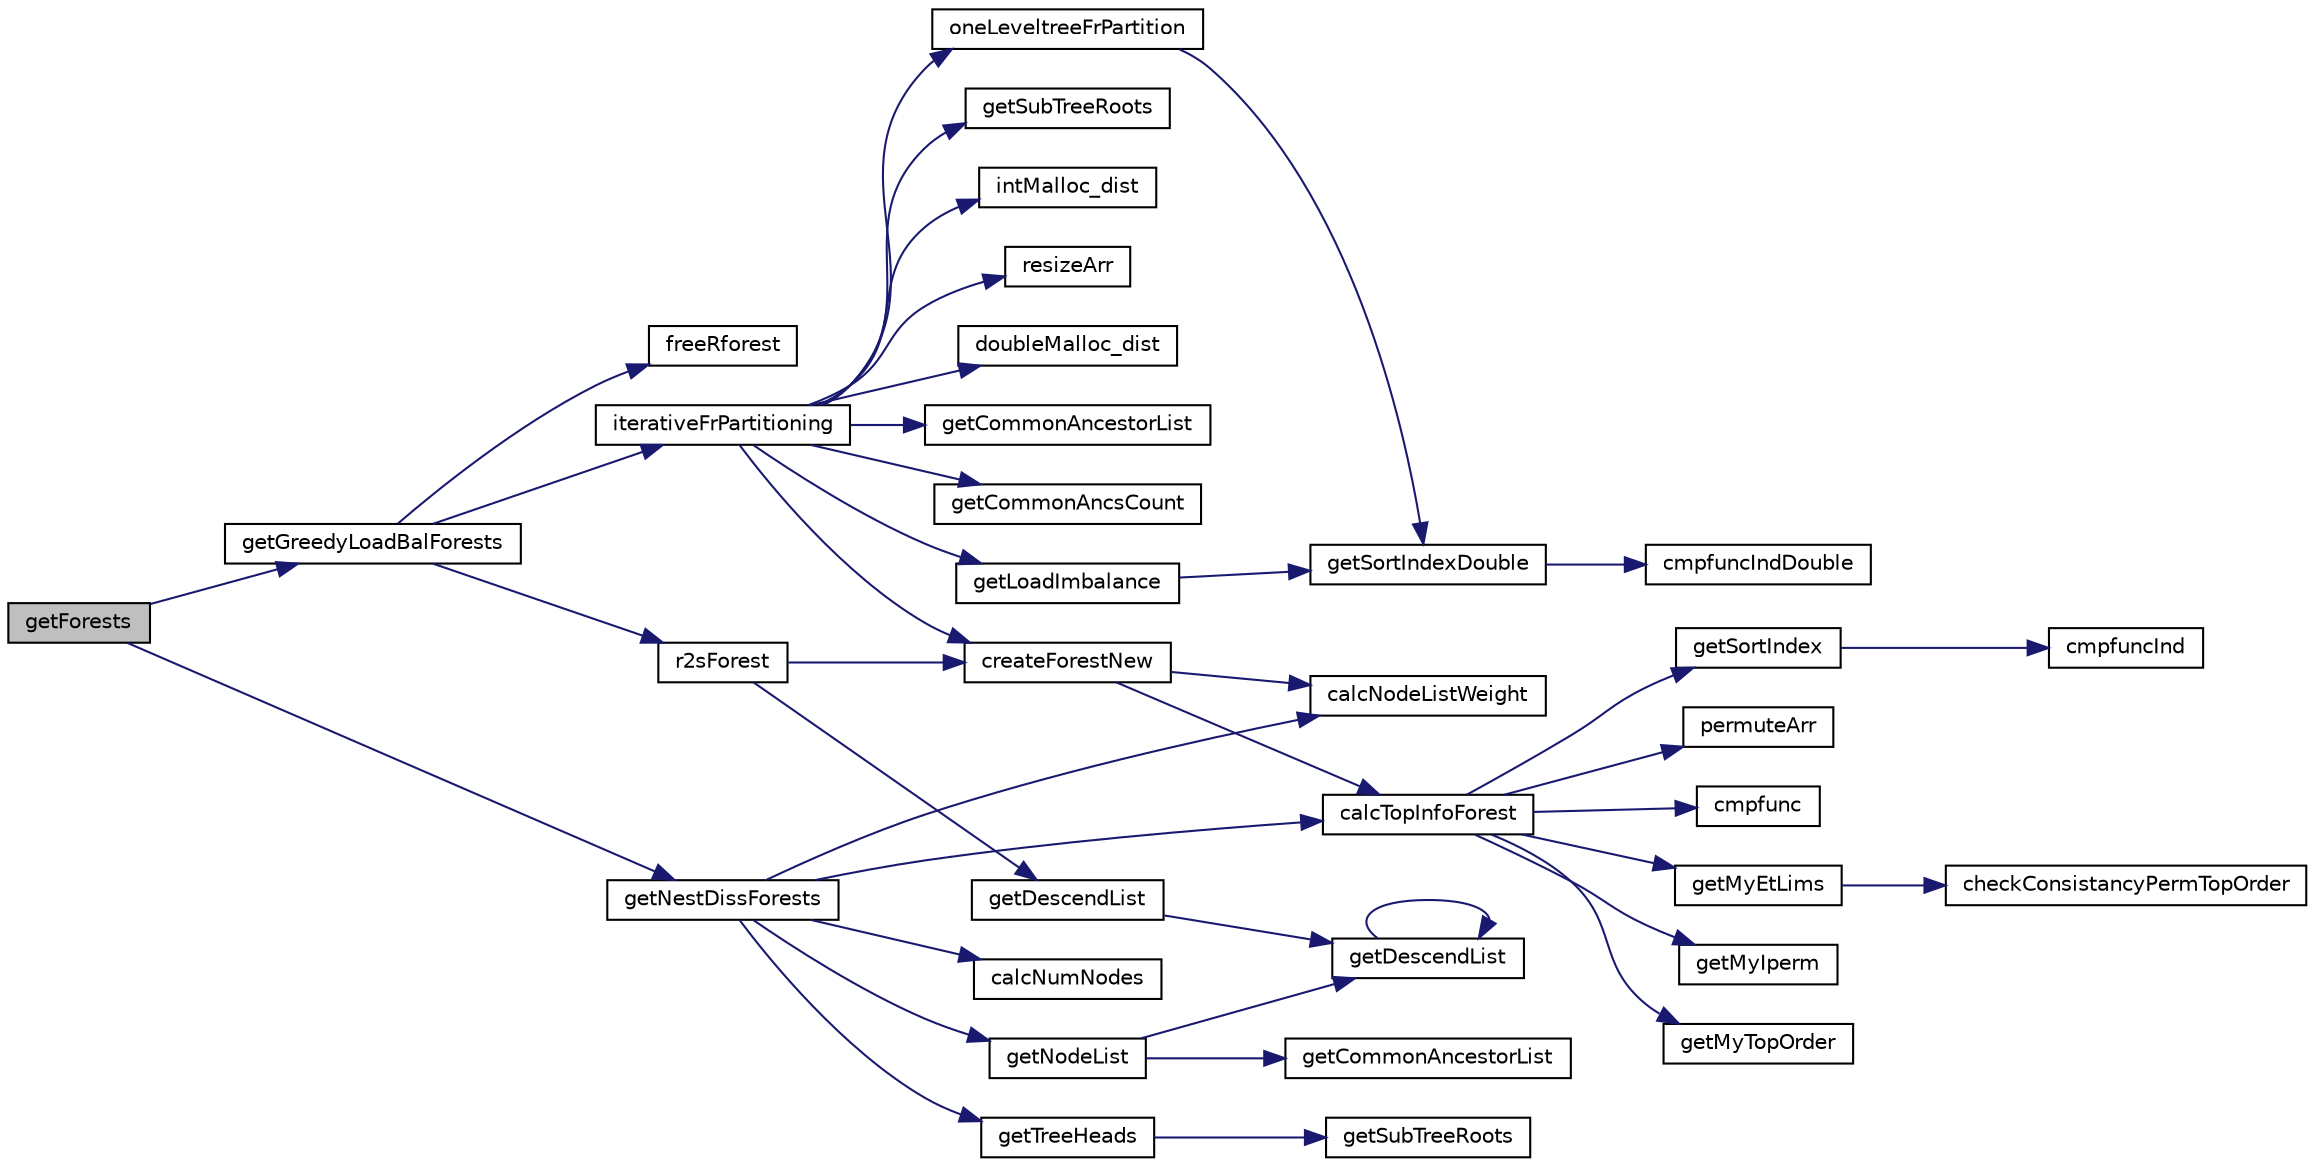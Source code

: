 digraph "getForests"
{
 // LATEX_PDF_SIZE
  edge [fontname="Helvetica",fontsize="10",labelfontname="Helvetica",labelfontsize="10"];
  node [fontname="Helvetica",fontsize="10",shape=record];
  rankdir="LR";
  Node1 [label="getForests",height=0.2,width=0.4,color="black", fillcolor="grey75", style="filled", fontcolor="black",tooltip=" "];
  Node1 -> Node2 [color="midnightblue",fontsize="10",style="solid",fontname="Helvetica"];
  Node2 [label="getGreedyLoadBalForests",height=0.2,width=0.4,color="black", fillcolor="white", style="filled",URL="$supernodalForest_8c.html#ada35b5572a2dcab65a7bf413044916ba",tooltip=" "];
  Node2 -> Node3 [color="midnightblue",fontsize="10",style="solid",fontname="Helvetica"];
  Node3 [label="freeRforest",height=0.2,width=0.4,color="black", fillcolor="white", style="filled",URL="$supernodalForest_8c.html#ae159a7e32b18209a2e0bd4a687237373",tooltip=" "];
  Node2 -> Node4 [color="midnightblue",fontsize="10",style="solid",fontname="Helvetica"];
  Node4 [label="iterativeFrPartitioning",height=0.2,width=0.4,color="black", fillcolor="white", style="filled",URL="$supernodalForest_8c.html#a5afa85ad3e12603168fb6022a5174557",tooltip=" "];
  Node4 -> Node5 [color="midnightblue",fontsize="10",style="solid",fontname="Helvetica"];
  Node5 [label="createForestNew",height=0.2,width=0.4,color="black", fillcolor="white", style="filled",URL="$supernodalForest_8c.html#ac2258a38a22aa6ddac0d5ab422addbf5",tooltip=" "];
  Node5 -> Node6 [color="midnightblue",fontsize="10",style="solid",fontname="Helvetica"];
  Node6 [label="calcNodeListWeight",height=0.2,width=0.4,color="black", fillcolor="white", style="filled",URL="$supernodalForest_8c.html#a1ea31ad90bab2a1e70c4fda1f57494e7",tooltip=" "];
  Node5 -> Node7 [color="midnightblue",fontsize="10",style="solid",fontname="Helvetica"];
  Node7 [label="calcTopInfoForest",height=0.2,width=0.4,color="black", fillcolor="white", style="filled",URL="$supernodalForest_8c.html#a6b1f8b3aff57a2252803334c72159846",tooltip=" "];
  Node7 -> Node8 [color="midnightblue",fontsize="10",style="solid",fontname="Helvetica"];
  Node8 [label="cmpfunc",height=0.2,width=0.4,color="black", fillcolor="white", style="filled",URL="$supernodalForest_8c.html#ac4b64efac6b92ff63774c58b92d0fdb5",tooltip=" "];
  Node7 -> Node9 [color="midnightblue",fontsize="10",style="solid",fontname="Helvetica"];
  Node9 [label="getMyEtLims",height=0.2,width=0.4,color="black", fillcolor="white", style="filled",URL="$superlu__defs_8h.html#adf47c7cf29437f3fbaa0a2cb0b45acf9",tooltip=" "];
  Node9 -> Node10 [color="midnightblue",fontsize="10",style="solid",fontname="Helvetica"];
  Node10 [label="checkConsistancyPermTopOrder",height=0.2,width=0.4,color="black", fillcolor="white", style="filled",URL="$supernodal__etree_8c.html#ade69581976f1eea5de07dbab3bcd2053",tooltip=" "];
  Node7 -> Node11 [color="midnightblue",fontsize="10",style="solid",fontname="Helvetica"];
  Node11 [label="getMyIperm",height=0.2,width=0.4,color="black", fillcolor="white", style="filled",URL="$superlu__defs_8h.html#a9d521c41ca56c5eb424db001c32bef6d",tooltip=" "];
  Node7 -> Node12 [color="midnightblue",fontsize="10",style="solid",fontname="Helvetica"];
  Node12 [label="getMyTopOrder",height=0.2,width=0.4,color="black", fillcolor="white", style="filled",URL="$superlu__defs_8h.html#a4fc96feae0de46df0526b06f3a23e4ff",tooltip=" "];
  Node7 -> Node13 [color="midnightblue",fontsize="10",style="solid",fontname="Helvetica"];
  Node13 [label="getSortIndex",height=0.2,width=0.4,color="black", fillcolor="white", style="filled",URL="$supernodalForest_8c.html#afcadf01d74998cfcf4581a808dd26438",tooltip=" "];
  Node13 -> Node14 [color="midnightblue",fontsize="10",style="solid",fontname="Helvetica"];
  Node14 [label="cmpfuncInd",height=0.2,width=0.4,color="black", fillcolor="white", style="filled",URL="$supernodalForest_8c.html#aa72995b238cb90540ce9f47b2af1cbe5",tooltip=" "];
  Node7 -> Node15 [color="midnightblue",fontsize="10",style="solid",fontname="Helvetica"];
  Node15 [label="permuteArr",height=0.2,width=0.4,color="black", fillcolor="white", style="filled",URL="$supernodalForest_8c.html#a7f92a196f056df03d3e7b7dfafa825a6",tooltip=" "];
  Node4 -> Node16 [color="midnightblue",fontsize="10",style="solid",fontname="Helvetica"];
  Node16 [label="doubleMalloc_dist",height=0.2,width=0.4,color="black", fillcolor="white", style="filled",URL="$dmemory__dist_8c.html#a52dc9c97e580c07ec4af763f1755a2ba",tooltip=" "];
  Node4 -> Node17 [color="midnightblue",fontsize="10",style="solid",fontname="Helvetica"];
  Node17 [label="getCommonAncestorList",height=0.2,width=0.4,color="black", fillcolor="white", style="filled",URL="$superlu__defs_8h.html#a4b12f7cc190783254bea86e208bd96d9",tooltip=" "];
  Node4 -> Node18 [color="midnightblue",fontsize="10",style="solid",fontname="Helvetica"];
  Node18 [label="getCommonAncsCount",height=0.2,width=0.4,color="black", fillcolor="white", style="filled",URL="$superlu__defs_8h.html#ac825949ef2baf80b586bc0fb30f159b0",tooltip=" "];
  Node4 -> Node19 [color="midnightblue",fontsize="10",style="solid",fontname="Helvetica"];
  Node19 [label="getLoadImbalance",height=0.2,width=0.4,color="black", fillcolor="white", style="filled",URL="$supernodalForest_8c.html#a60221a46cd1deb409550612f2af356bb",tooltip=" "];
  Node19 -> Node20 [color="midnightblue",fontsize="10",style="solid",fontname="Helvetica"];
  Node20 [label="getSortIndexDouble",height=0.2,width=0.4,color="black", fillcolor="white", style="filled",URL="$supernodalForest_8c.html#a1194c914a1423b02c7904027b11b95d7",tooltip=" "];
  Node20 -> Node21 [color="midnightblue",fontsize="10",style="solid",fontname="Helvetica"];
  Node21 [label="cmpfuncIndDouble",height=0.2,width=0.4,color="black", fillcolor="white", style="filled",URL="$supernodalForest_8c.html#a8c17c655c41ac51378206ebbde77765c",tooltip=" "];
  Node4 -> Node22 [color="midnightblue",fontsize="10",style="solid",fontname="Helvetica"];
  Node22 [label="getSubTreeRoots",height=0.2,width=0.4,color="black", fillcolor="white", style="filled",URL="$superlu__defs_8h.html#a0cdcec6d1fb13a6150d955e8df97b515",tooltip=" "];
  Node4 -> Node23 [color="midnightblue",fontsize="10",style="solid",fontname="Helvetica"];
  Node23 [label="intMalloc_dist",height=0.2,width=0.4,color="black", fillcolor="white", style="filled",URL="$memory_8c.html#a2c2df35072e313373438cccdb98b885c",tooltip=" "];
  Node4 -> Node24 [color="midnightblue",fontsize="10",style="solid",fontname="Helvetica"];
  Node24 [label="oneLeveltreeFrPartition",height=0.2,width=0.4,color="black", fillcolor="white", style="filled",URL="$supernodalForest_8c.html#a0f01121aec9086255cde254eb49d2215",tooltip=" "];
  Node24 -> Node20 [color="midnightblue",fontsize="10",style="solid",fontname="Helvetica"];
  Node4 -> Node25 [color="midnightblue",fontsize="10",style="solid",fontname="Helvetica"];
  Node25 [label="resizeArr",height=0.2,width=0.4,color="black", fillcolor="white", style="filled",URL="$supernodalForest_8c.html#a1ed16cf9fdf3a43efb16c253fab07654",tooltip=" "];
  Node2 -> Node26 [color="midnightblue",fontsize="10",style="solid",fontname="Helvetica"];
  Node26 [label="r2sForest",height=0.2,width=0.4,color="black", fillcolor="white", style="filled",URL="$supernodalForest_8c.html#a97cae71861ee24f712a179ca09d4ff79",tooltip=" "];
  Node26 -> Node5 [color="midnightblue",fontsize="10",style="solid",fontname="Helvetica"];
  Node26 -> Node27 [color="midnightblue",fontsize="10",style="solid",fontname="Helvetica"];
  Node27 [label="getDescendList",height=0.2,width=0.4,color="black", fillcolor="white", style="filled",URL="$superlu__defs_8h.html#a1ab6ada3b7819ef6bf66c64fc107c1dc",tooltip=" "];
  Node27 -> Node28 [color="midnightblue",fontsize="10",style="solid",fontname="Helvetica"];
  Node28 [label="getDescendList",height=0.2,width=0.4,color="black", fillcolor="white", style="filled",URL="$supernodal__etree_8c.html#a1ab6ada3b7819ef6bf66c64fc107c1dc",tooltip=" "];
  Node28 -> Node28 [color="midnightblue",fontsize="10",style="solid",fontname="Helvetica"];
  Node1 -> Node29 [color="midnightblue",fontsize="10",style="solid",fontname="Helvetica"];
  Node29 [label="getNestDissForests",height=0.2,width=0.4,color="black", fillcolor="white", style="filled",URL="$supernodalForest_8c.html#a2501acf95f0ca1bff400c502cefbeba5",tooltip=" "];
  Node29 -> Node6 [color="midnightblue",fontsize="10",style="solid",fontname="Helvetica"];
  Node29 -> Node30 [color="midnightblue",fontsize="10",style="solid",fontname="Helvetica"];
  Node30 [label="calcNumNodes",height=0.2,width=0.4,color="black", fillcolor="white", style="filled",URL="$superlu__defs_8h.html#aa4ba2216ab4a97087a8e5911df7db84d",tooltip=" "];
  Node29 -> Node7 [color="midnightblue",fontsize="10",style="solid",fontname="Helvetica"];
  Node29 -> Node31 [color="midnightblue",fontsize="10",style="solid",fontname="Helvetica"];
  Node31 [label="getNodeList",height=0.2,width=0.4,color="black", fillcolor="white", style="filled",URL="$superlu__defs_8h.html#af9e217f1d60eaf84d2e1cc95e2e9b97e",tooltip=" "];
  Node31 -> Node32 [color="midnightblue",fontsize="10",style="solid",fontname="Helvetica"];
  Node32 [label="getCommonAncestorList",height=0.2,width=0.4,color="black", fillcolor="white", style="filled",URL="$supernodal__etree_8c.html#a4b12f7cc190783254bea86e208bd96d9",tooltip=" "];
  Node31 -> Node28 [color="midnightblue",fontsize="10",style="solid",fontname="Helvetica"];
  Node29 -> Node33 [color="midnightblue",fontsize="10",style="solid",fontname="Helvetica"];
  Node33 [label="getTreeHeads",height=0.2,width=0.4,color="black", fillcolor="white", style="filled",URL="$superlu__defs_8h.html#af09443942a84914734ee140886766db6",tooltip=" "];
  Node33 -> Node34 [color="midnightblue",fontsize="10",style="solid",fontname="Helvetica"];
  Node34 [label="getSubTreeRoots",height=0.2,width=0.4,color="black", fillcolor="white", style="filled",URL="$supernodal__etree_8c.html#a0cdcec6d1fb13a6150d955e8df97b515",tooltip=" "];
}
